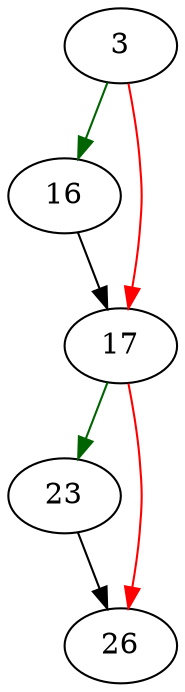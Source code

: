 strict digraph "zeroblobFunc" {
	// Node definitions.
	3 [entry=true];
	16;
	17;
	23;
	26;

	// Edge definitions.
	3 -> 16 [
		color=darkgreen
		cond=true
	];
	3 -> 17 [
		color=red
		cond=false
	];
	16 -> 17;
	17 -> 23 [
		color=darkgreen
		cond=true
	];
	17 -> 26 [
		color=red
		cond=false
	];
	23 -> 26;
}